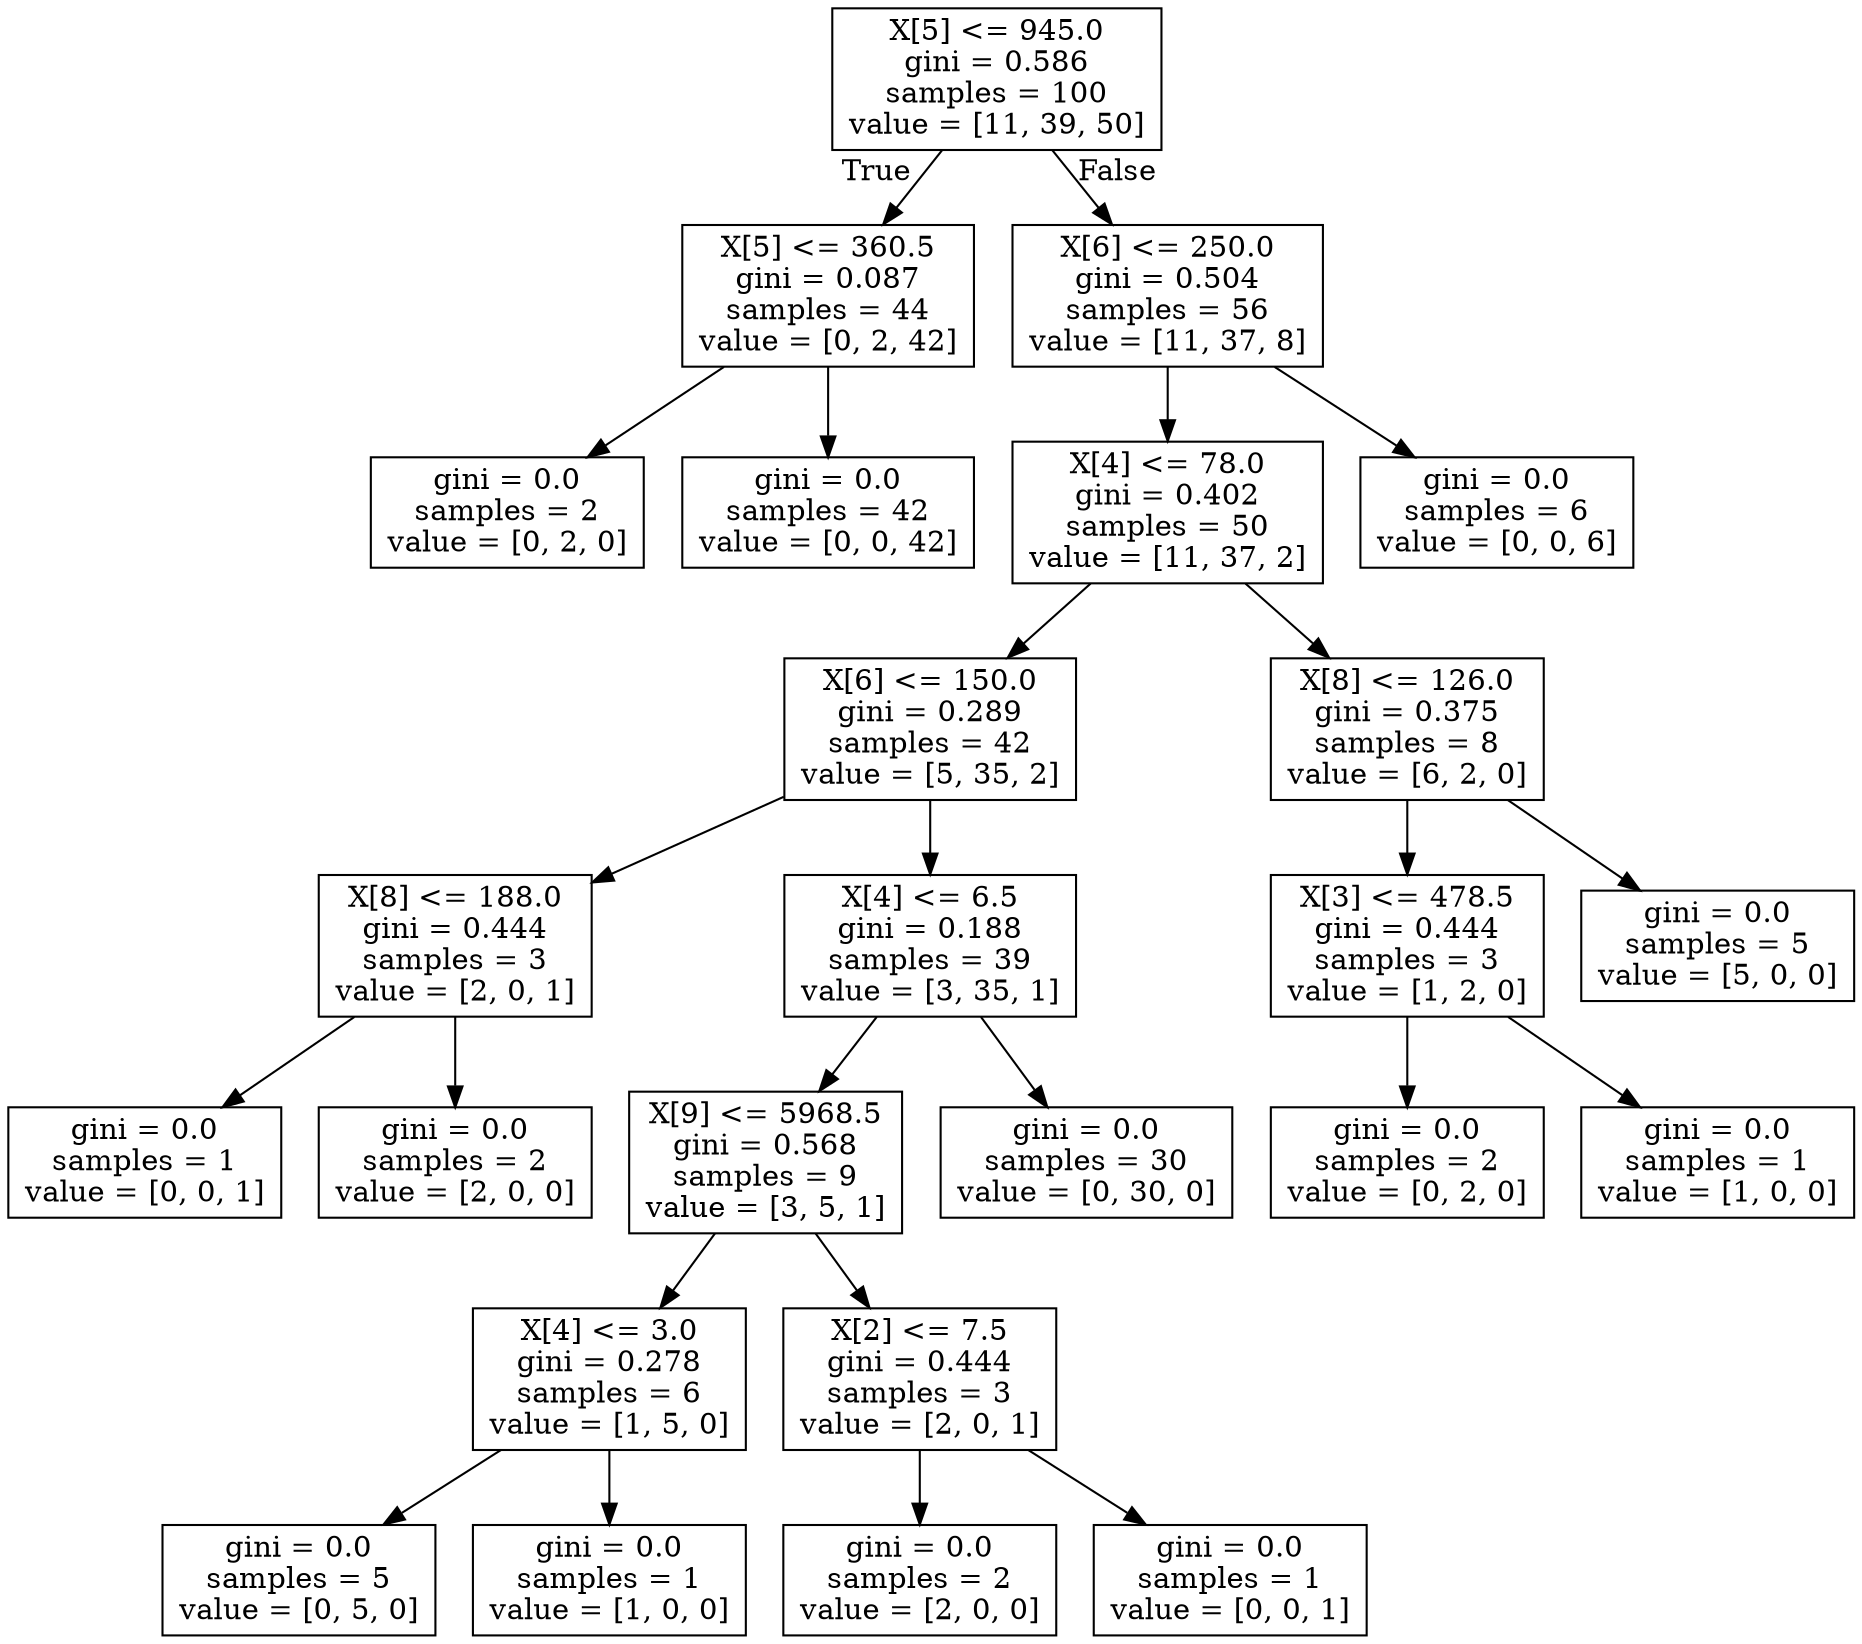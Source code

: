 digraph Tree {
node [shape=box] ;
0 [label="X[5] <= 945.0\ngini = 0.586\nsamples = 100\nvalue = [11, 39, 50]"] ;
1 [label="X[5] <= 360.5\ngini = 0.087\nsamples = 44\nvalue = [0, 2, 42]"] ;
0 -> 1 [labeldistance=2.5, labelangle=45, headlabel="True"] ;
2 [label="gini = 0.0\nsamples = 2\nvalue = [0, 2, 0]"] ;
1 -> 2 ;
3 [label="gini = 0.0\nsamples = 42\nvalue = [0, 0, 42]"] ;
1 -> 3 ;
4 [label="X[6] <= 250.0\ngini = 0.504\nsamples = 56\nvalue = [11, 37, 8]"] ;
0 -> 4 [labeldistance=2.5, labelangle=-45, headlabel="False"] ;
5 [label="X[4] <= 78.0\ngini = 0.402\nsamples = 50\nvalue = [11, 37, 2]"] ;
4 -> 5 ;
6 [label="X[6] <= 150.0\ngini = 0.289\nsamples = 42\nvalue = [5, 35, 2]"] ;
5 -> 6 ;
7 [label="X[8] <= 188.0\ngini = 0.444\nsamples = 3\nvalue = [2, 0, 1]"] ;
6 -> 7 ;
8 [label="gini = 0.0\nsamples = 1\nvalue = [0, 0, 1]"] ;
7 -> 8 ;
9 [label="gini = 0.0\nsamples = 2\nvalue = [2, 0, 0]"] ;
7 -> 9 ;
10 [label="X[4] <= 6.5\ngini = 0.188\nsamples = 39\nvalue = [3, 35, 1]"] ;
6 -> 10 ;
11 [label="X[9] <= 5968.5\ngini = 0.568\nsamples = 9\nvalue = [3, 5, 1]"] ;
10 -> 11 ;
12 [label="X[4] <= 3.0\ngini = 0.278\nsamples = 6\nvalue = [1, 5, 0]"] ;
11 -> 12 ;
13 [label="gini = 0.0\nsamples = 5\nvalue = [0, 5, 0]"] ;
12 -> 13 ;
14 [label="gini = 0.0\nsamples = 1\nvalue = [1, 0, 0]"] ;
12 -> 14 ;
15 [label="X[2] <= 7.5\ngini = 0.444\nsamples = 3\nvalue = [2, 0, 1]"] ;
11 -> 15 ;
16 [label="gini = 0.0\nsamples = 2\nvalue = [2, 0, 0]"] ;
15 -> 16 ;
17 [label="gini = 0.0\nsamples = 1\nvalue = [0, 0, 1]"] ;
15 -> 17 ;
18 [label="gini = 0.0\nsamples = 30\nvalue = [0, 30, 0]"] ;
10 -> 18 ;
19 [label="X[8] <= 126.0\ngini = 0.375\nsamples = 8\nvalue = [6, 2, 0]"] ;
5 -> 19 ;
20 [label="X[3] <= 478.5\ngini = 0.444\nsamples = 3\nvalue = [1, 2, 0]"] ;
19 -> 20 ;
21 [label="gini = 0.0\nsamples = 2\nvalue = [0, 2, 0]"] ;
20 -> 21 ;
22 [label="gini = 0.0\nsamples = 1\nvalue = [1, 0, 0]"] ;
20 -> 22 ;
23 [label="gini = 0.0\nsamples = 5\nvalue = [5, 0, 0]"] ;
19 -> 23 ;
24 [label="gini = 0.0\nsamples = 6\nvalue = [0, 0, 6]"] ;
4 -> 24 ;
}